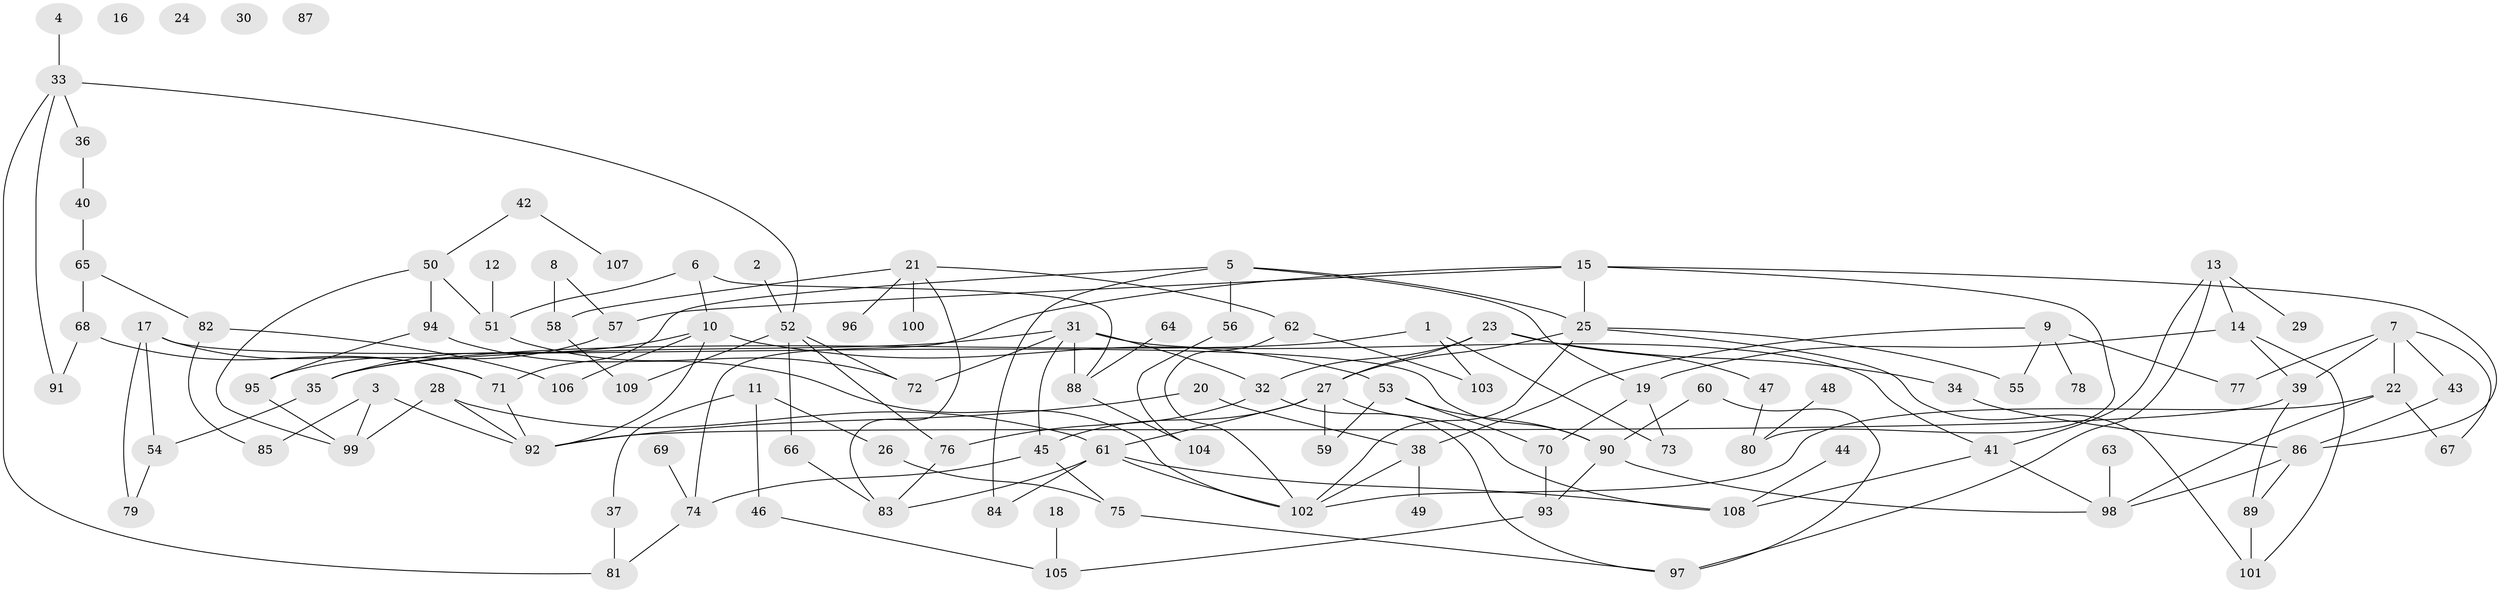 // coarse degree distribution, {1: 0.21875, 0: 0.125, 3: 0.09375, 2: 0.15625, 7: 0.09375, 4: 0.21875, 6: 0.03125, 9: 0.03125, 10: 0.03125}
// Generated by graph-tools (version 1.1) at 2025/43/03/04/25 21:43:51]
// undirected, 109 vertices, 160 edges
graph export_dot {
graph [start="1"]
  node [color=gray90,style=filled];
  1;
  2;
  3;
  4;
  5;
  6;
  7;
  8;
  9;
  10;
  11;
  12;
  13;
  14;
  15;
  16;
  17;
  18;
  19;
  20;
  21;
  22;
  23;
  24;
  25;
  26;
  27;
  28;
  29;
  30;
  31;
  32;
  33;
  34;
  35;
  36;
  37;
  38;
  39;
  40;
  41;
  42;
  43;
  44;
  45;
  46;
  47;
  48;
  49;
  50;
  51;
  52;
  53;
  54;
  55;
  56;
  57;
  58;
  59;
  60;
  61;
  62;
  63;
  64;
  65;
  66;
  67;
  68;
  69;
  70;
  71;
  72;
  73;
  74;
  75;
  76;
  77;
  78;
  79;
  80;
  81;
  82;
  83;
  84;
  85;
  86;
  87;
  88;
  89;
  90;
  91;
  92;
  93;
  94;
  95;
  96;
  97;
  98;
  99;
  100;
  101;
  102;
  103;
  104;
  105;
  106;
  107;
  108;
  109;
  1 -- 35;
  1 -- 73;
  1 -- 103;
  2 -- 52;
  3 -- 85;
  3 -- 92;
  3 -- 99;
  4 -- 33;
  5 -- 19;
  5 -- 25;
  5 -- 56;
  5 -- 71;
  5 -- 84;
  6 -- 10;
  6 -- 51;
  6 -- 88;
  7 -- 22;
  7 -- 39;
  7 -- 43;
  7 -- 67;
  7 -- 77;
  8 -- 57;
  8 -- 58;
  9 -- 38;
  9 -- 55;
  9 -- 77;
  9 -- 78;
  10 -- 35;
  10 -- 53;
  10 -- 92;
  10 -- 106;
  11 -- 26;
  11 -- 37;
  11 -- 46;
  12 -- 51;
  13 -- 14;
  13 -- 29;
  13 -- 41;
  13 -- 97;
  14 -- 19;
  14 -- 39;
  14 -- 101;
  15 -- 25;
  15 -- 57;
  15 -- 74;
  15 -- 80;
  15 -- 86;
  17 -- 54;
  17 -- 71;
  17 -- 79;
  17 -- 90;
  18 -- 105;
  19 -- 70;
  19 -- 73;
  20 -- 38;
  20 -- 92;
  21 -- 58;
  21 -- 62;
  21 -- 83;
  21 -- 96;
  21 -- 100;
  22 -- 67;
  22 -- 98;
  22 -- 102;
  23 -- 27;
  23 -- 32;
  23 -- 34;
  23 -- 47;
  25 -- 27;
  25 -- 55;
  25 -- 101;
  25 -- 102;
  26 -- 75;
  27 -- 45;
  27 -- 59;
  27 -- 61;
  27 -- 108;
  28 -- 61;
  28 -- 92;
  28 -- 99;
  31 -- 32;
  31 -- 35;
  31 -- 41;
  31 -- 45;
  31 -- 72;
  31 -- 88;
  32 -- 76;
  32 -- 97;
  33 -- 36;
  33 -- 52;
  33 -- 81;
  33 -- 91;
  34 -- 86;
  35 -- 54;
  36 -- 40;
  37 -- 81;
  38 -- 49;
  38 -- 102;
  39 -- 89;
  39 -- 92;
  40 -- 65;
  41 -- 98;
  41 -- 108;
  42 -- 50;
  42 -- 107;
  43 -- 86;
  44 -- 108;
  45 -- 74;
  45 -- 75;
  46 -- 105;
  47 -- 80;
  48 -- 80;
  50 -- 51;
  50 -- 94;
  50 -- 99;
  51 -- 72;
  52 -- 66;
  52 -- 72;
  52 -- 76;
  52 -- 109;
  53 -- 59;
  53 -- 70;
  53 -- 90;
  54 -- 79;
  56 -- 104;
  57 -- 95;
  58 -- 109;
  60 -- 90;
  60 -- 97;
  61 -- 83;
  61 -- 84;
  61 -- 102;
  61 -- 108;
  62 -- 102;
  62 -- 103;
  63 -- 98;
  64 -- 88;
  65 -- 68;
  65 -- 82;
  66 -- 83;
  68 -- 71;
  68 -- 91;
  69 -- 74;
  70 -- 93;
  71 -- 92;
  74 -- 81;
  75 -- 97;
  76 -- 83;
  82 -- 85;
  82 -- 106;
  86 -- 89;
  86 -- 98;
  88 -- 104;
  89 -- 101;
  90 -- 93;
  90 -- 98;
  93 -- 105;
  94 -- 95;
  94 -- 102;
  95 -- 99;
}
